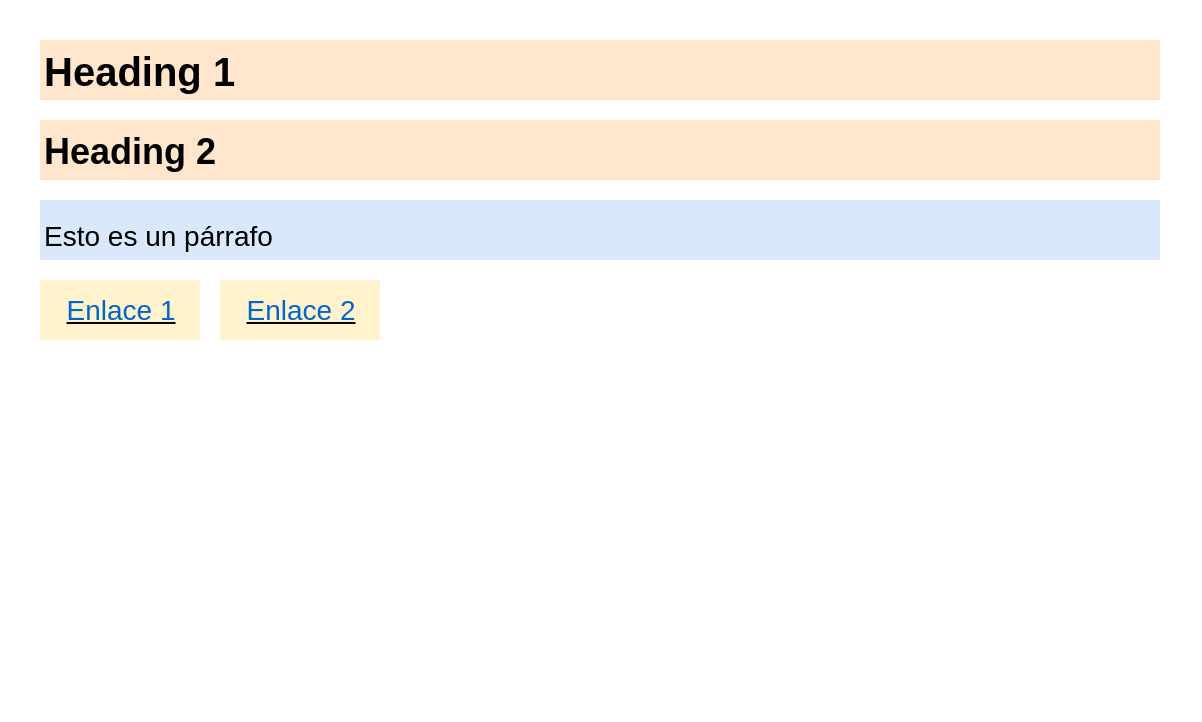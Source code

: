 <mxfile version="20.8.5" type="device"><diagram id="EXsnWHaxS5AFNnKIvH3M" name="Página-1"><mxGraphModel dx="1050" dy="591" grid="1" gridSize="10" guides="1" tooltips="1" connect="1" arrows="1" fold="1" page="1" pageScale="1" pageWidth="2336" pageHeight="1654" math="0" shadow="0"><root><mxCell id="0"/><mxCell id="1" parent="0"/><mxCell id="wmCMS_nyYuC_l96inTcK-1" value="" style="rounded=0;whiteSpace=wrap;html=1;strokeColor=none;" parent="1" vertex="1"><mxGeometry x="80" y="40" width="600" height="360" as="geometry"/></mxCell><mxCell id="wmCMS_nyYuC_l96inTcK-2" value="&lt;u&gt;&lt;font color=&quot;#0066cc&quot;&gt;Enlace 1&lt;/font&gt;&lt;/u&gt;" style="text;html=1;align=center;verticalAlign=middle;resizable=0;points=[];autosize=1;strokeColor=none;fillColor=#fff2cc;fontSize=14;" parent="1" vertex="1"><mxGeometry x="100" y="180" width="80" height="30" as="geometry"/></mxCell><mxCell id="wmCMS_nyYuC_l96inTcK-3" value="&lt;u&gt;&lt;font color=&quot;#0066cc&quot;&gt;Enlace 2&lt;/font&gt;&lt;/u&gt;" style="text;html=1;align=center;verticalAlign=middle;resizable=0;points=[];autosize=1;strokeColor=none;fillColor=#fff2cc;fontSize=14;" parent="1" vertex="1"><mxGeometry x="190" y="180" width="80" height="30" as="geometry"/></mxCell><mxCell id="wmCMS_nyYuC_l96inTcK-7" value="&lt;span style=&quot;font-size: 14px;&quot;&gt;Esto es un párrafo&lt;/span&gt;" style="text;html=1;strokeColor=none;fillColor=#dae8fc;align=left;verticalAlign=middle;whiteSpace=wrap;rounded=0;fontSize=20;" parent="1" vertex="1"><mxGeometry x="100" y="140" width="560" height="30" as="geometry"/></mxCell><mxCell id="wmCMS_nyYuC_l96inTcK-9" value="&lt;b style=&quot;&quot;&gt;Heading 1&lt;/b&gt;" style="text;html=1;strokeColor=none;fillColor=#ffe6cc;align=left;verticalAlign=middle;whiteSpace=wrap;rounded=0;fontSize=20;" parent="1" vertex="1"><mxGeometry x="100" y="60" width="560" height="30" as="geometry"/></mxCell><mxCell id="wmCMS_nyYuC_l96inTcK-10" value="&lt;b style=&quot;color: rgb(0, 0, 0); font-family: Helvetica; font-style: normal; font-variant-ligatures: normal; font-variant-caps: normal; letter-spacing: normal; orphans: 2; text-indent: 0px; text-transform: none; widows: 2; word-spacing: 0px; -webkit-text-stroke-width: 0px; text-decoration-thickness: initial; text-decoration-style: initial; text-decoration-color: initial; font-size: 18px; background-color: rgb(255, 230, 204);&quot;&gt;Heading 2&lt;/b&gt;" style="text;html=1;strokeColor=none;fillColor=#ffe6cc;align=left;verticalAlign=middle;whiteSpace=wrap;rounded=0;fontSize=20;" parent="1" vertex="1"><mxGeometry x="100" y="100" width="560" height="30" as="geometry"/></mxCell></root></mxGraphModel></diagram></mxfile>